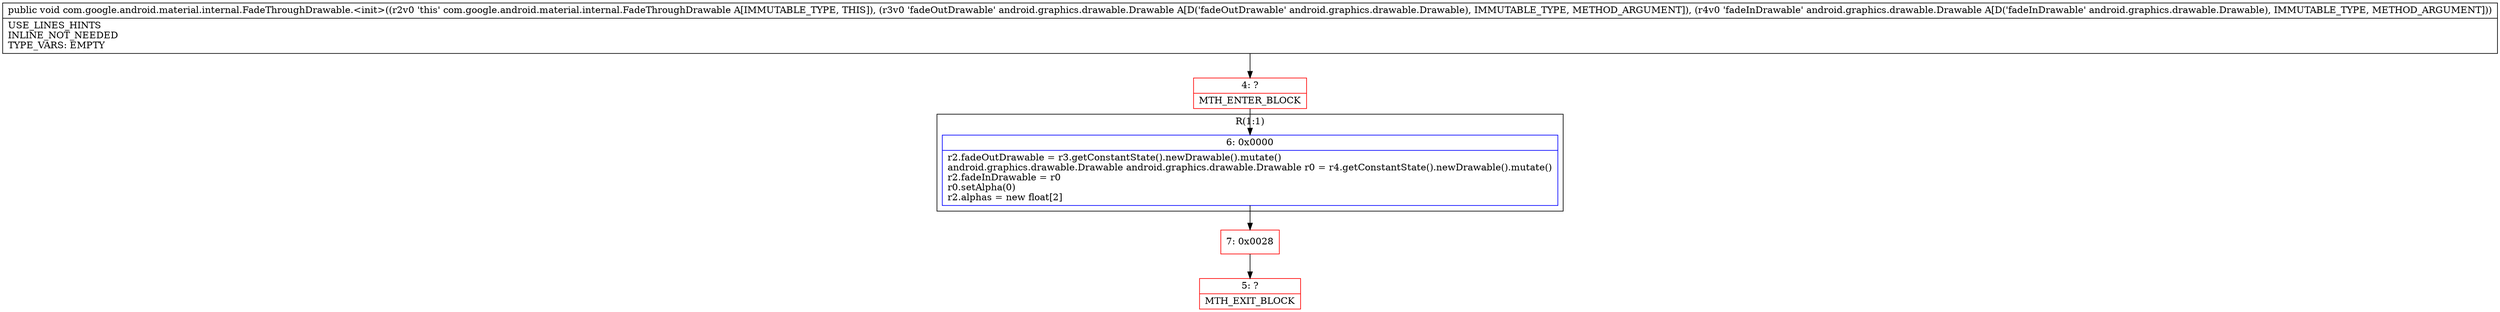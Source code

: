 digraph "CFG forcom.google.android.material.internal.FadeThroughDrawable.\<init\>(Landroid\/graphics\/drawable\/Drawable;Landroid\/graphics\/drawable\/Drawable;)V" {
subgraph cluster_Region_352650524 {
label = "R(1:1)";
node [shape=record,color=blue];
Node_6 [shape=record,label="{6\:\ 0x0000|r2.fadeOutDrawable = r3.getConstantState().newDrawable().mutate()\landroid.graphics.drawable.Drawable android.graphics.drawable.Drawable r0 = r4.getConstantState().newDrawable().mutate()\lr2.fadeInDrawable = r0\lr0.setAlpha(0)\lr2.alphas = new float[2]\l}"];
}
Node_4 [shape=record,color=red,label="{4\:\ ?|MTH_ENTER_BLOCK\l}"];
Node_7 [shape=record,color=red,label="{7\:\ 0x0028}"];
Node_5 [shape=record,color=red,label="{5\:\ ?|MTH_EXIT_BLOCK\l}"];
MethodNode[shape=record,label="{public void com.google.android.material.internal.FadeThroughDrawable.\<init\>((r2v0 'this' com.google.android.material.internal.FadeThroughDrawable A[IMMUTABLE_TYPE, THIS]), (r3v0 'fadeOutDrawable' android.graphics.drawable.Drawable A[D('fadeOutDrawable' android.graphics.drawable.Drawable), IMMUTABLE_TYPE, METHOD_ARGUMENT]), (r4v0 'fadeInDrawable' android.graphics.drawable.Drawable A[D('fadeInDrawable' android.graphics.drawable.Drawable), IMMUTABLE_TYPE, METHOD_ARGUMENT]))  | USE_LINES_HINTS\lINLINE_NOT_NEEDED\lTYPE_VARS: EMPTY\l}"];
MethodNode -> Node_4;Node_6 -> Node_7;
Node_4 -> Node_6;
Node_7 -> Node_5;
}

